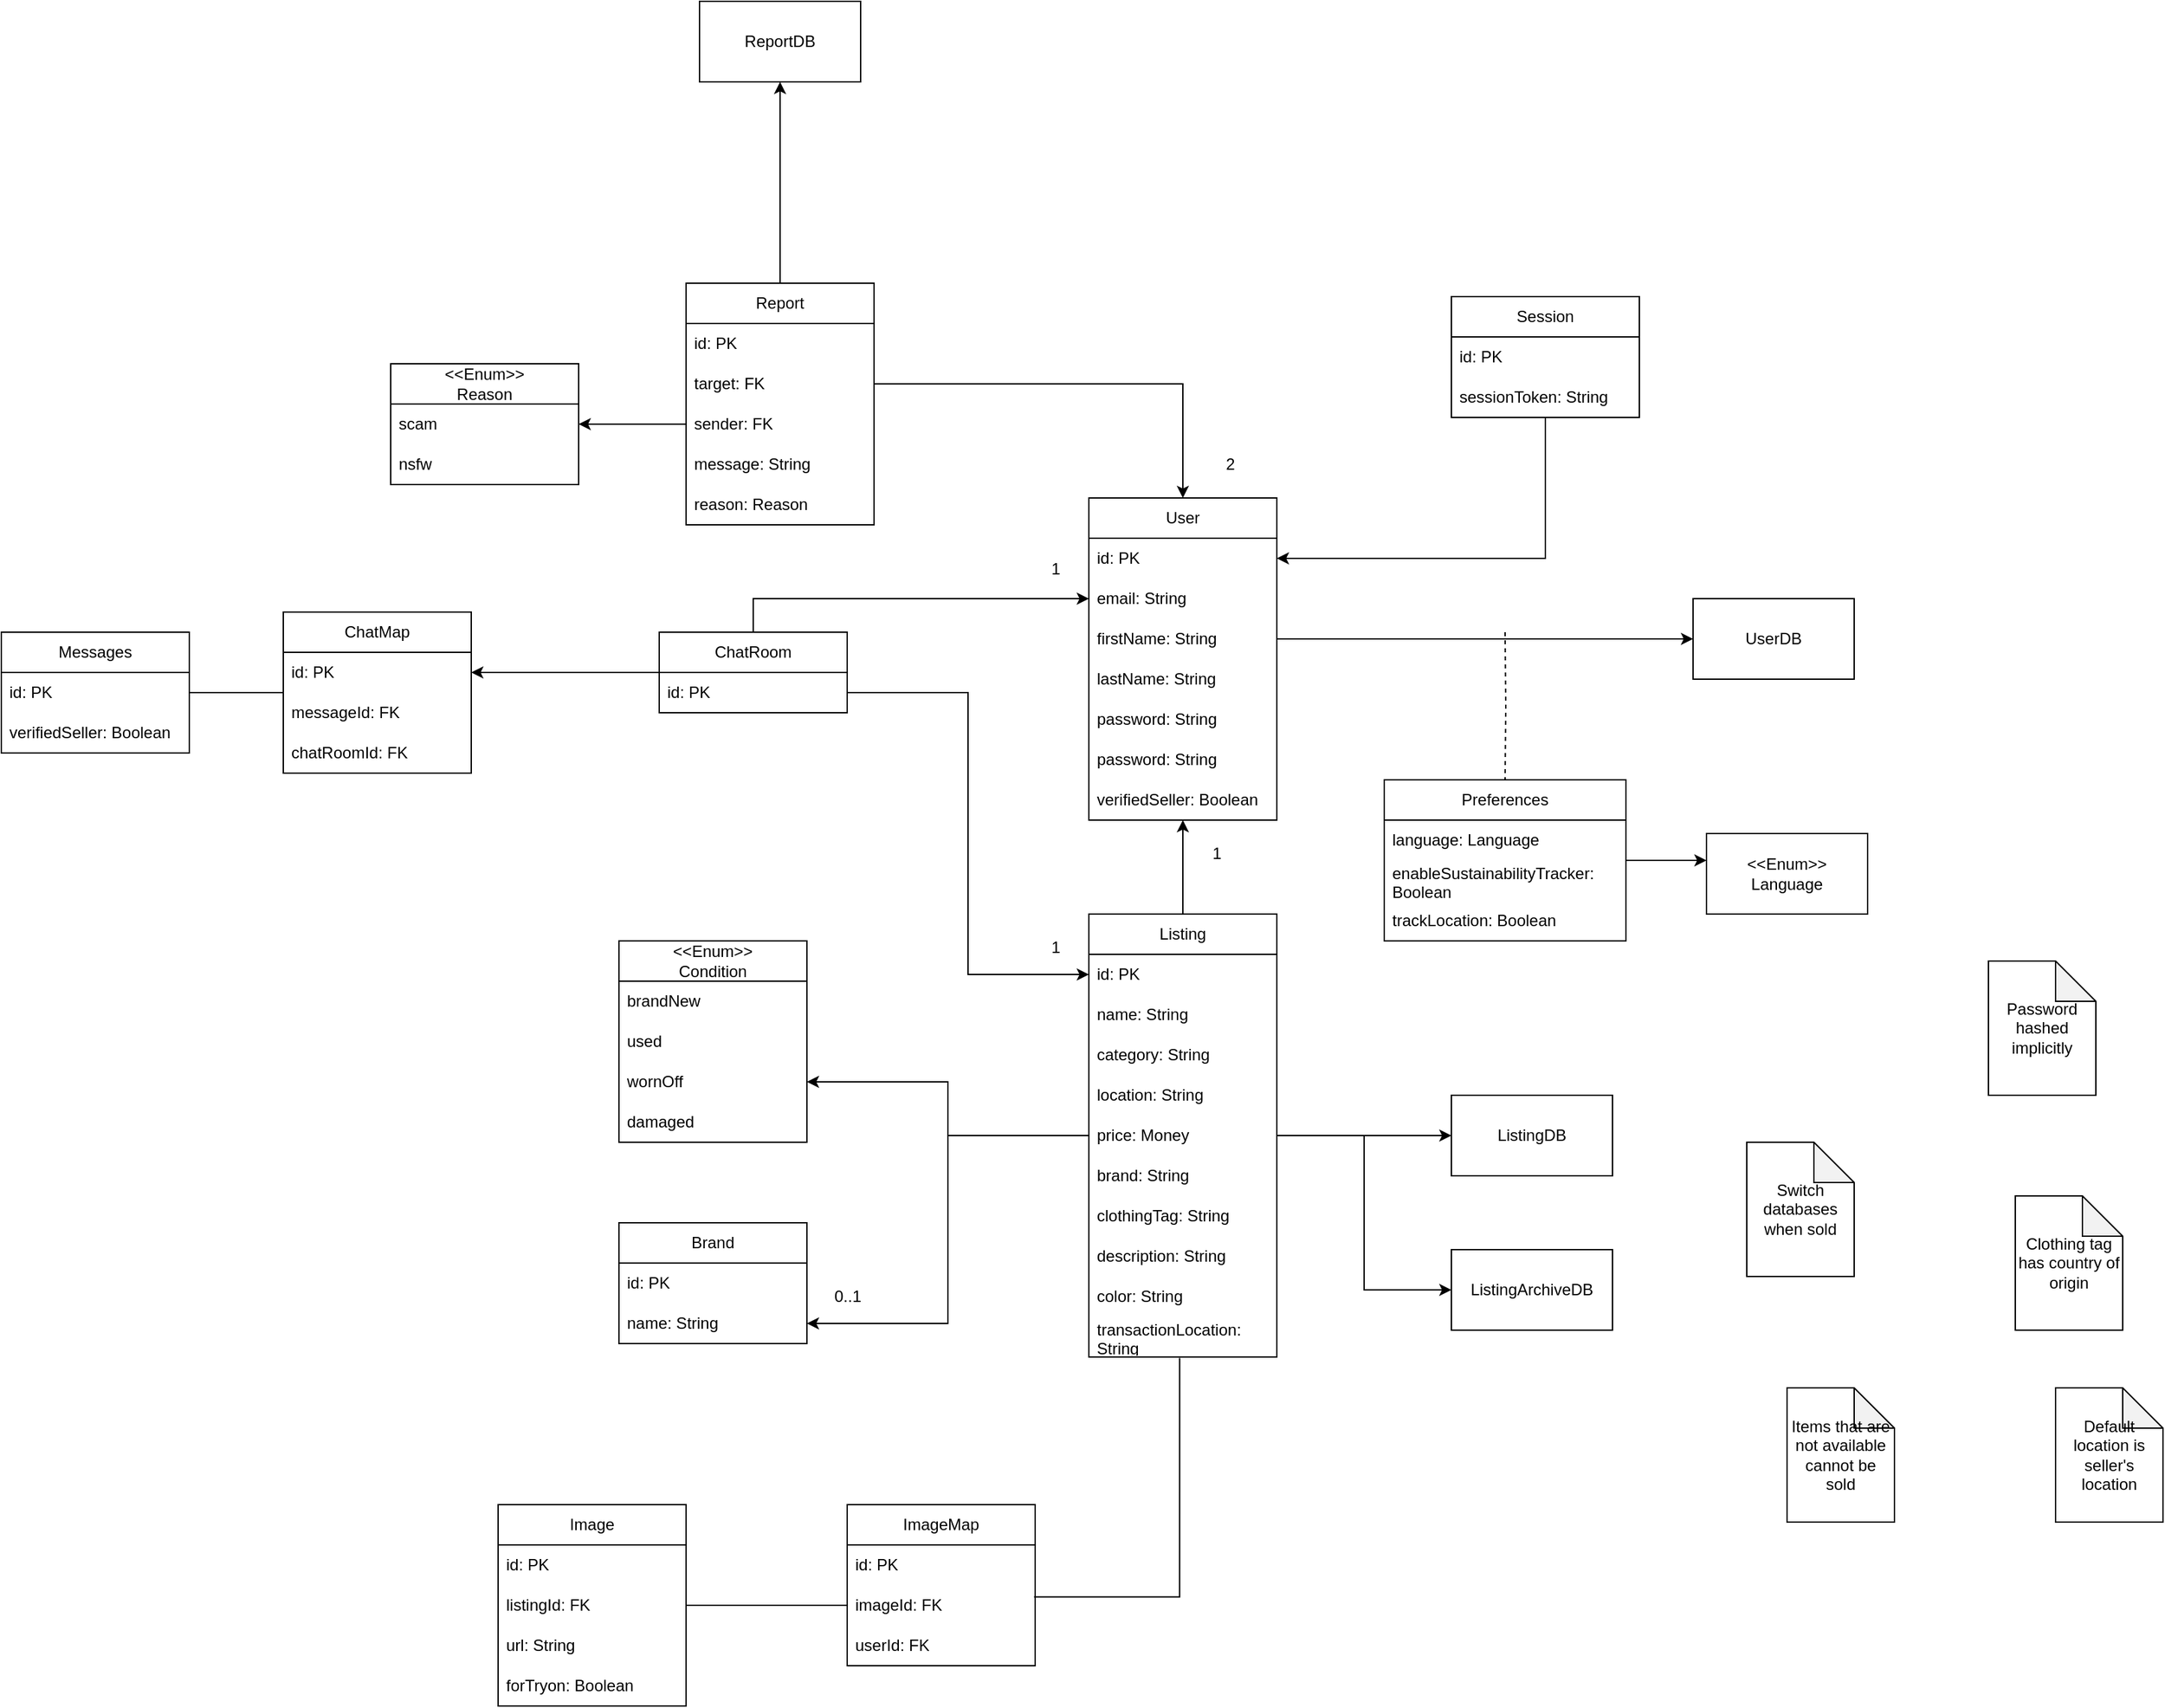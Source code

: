 <mxfile version="28.2.3">
  <diagram name="Page-1" id="kx8QH5k1n3yoKS3YDBHb">
    <mxGraphModel dx="1947" dy="597" grid="1" gridSize="10" guides="1" tooltips="1" connect="1" arrows="1" fold="1" page="1" pageScale="1" pageWidth="850" pageHeight="1100" math="0" shadow="0">
      <root>
        <mxCell id="0" />
        <mxCell id="1" parent="0" />
        <mxCell id="ZNvzEh4O6FYDQVQDNs5I-161" style="edgeStyle=orthogonalEdgeStyle;rounded=0;orthogonalLoop=1;jettySize=auto;html=1;dashed=1;endArrow=none;endFill=0;" edge="1" parent="1" target="ZNvzEh4O6FYDQVQDNs5I-152">
          <mxGeometry relative="1" as="geometry">
            <mxPoint x="720" y="630" as="sourcePoint" />
          </mxGeometry>
        </mxCell>
        <mxCell id="ZNvzEh4O6FYDQVQDNs5I-5" value="User" style="swimlane;fontStyle=0;childLayout=stackLayout;horizontal=1;startSize=30;horizontalStack=0;resizeParent=1;resizeParentMax=0;resizeLast=0;collapsible=1;marginBottom=0;whiteSpace=wrap;html=1;" vertex="1" parent="1">
          <mxGeometry x="410" y="530" width="140" height="240" as="geometry" />
        </mxCell>
        <mxCell id="ZNvzEh4O6FYDQVQDNs5I-6" value="id: PK" style="text;strokeColor=none;fillColor=none;align=left;verticalAlign=middle;spacingLeft=4;spacingRight=4;overflow=hidden;points=[[0,0.5],[1,0.5]];portConstraint=eastwest;rotatable=0;whiteSpace=wrap;html=1;" vertex="1" parent="ZNvzEh4O6FYDQVQDNs5I-5">
          <mxGeometry y="30" width="140" height="30" as="geometry" />
        </mxCell>
        <mxCell id="ZNvzEh4O6FYDQVQDNs5I-7" value="email: String" style="text;strokeColor=none;fillColor=none;align=left;verticalAlign=middle;spacingLeft=4;spacingRight=4;overflow=hidden;points=[[0,0.5],[1,0.5]];portConstraint=eastwest;rotatable=0;whiteSpace=wrap;html=1;" vertex="1" parent="ZNvzEh4O6FYDQVQDNs5I-5">
          <mxGeometry y="60" width="140" height="30" as="geometry" />
        </mxCell>
        <mxCell id="ZNvzEh4O6FYDQVQDNs5I-8" value="firstName: String" style="text;strokeColor=none;fillColor=none;align=left;verticalAlign=middle;spacingLeft=4;spacingRight=4;overflow=hidden;points=[[0,0.5],[1,0.5]];portConstraint=eastwest;rotatable=0;whiteSpace=wrap;html=1;" vertex="1" parent="ZNvzEh4O6FYDQVQDNs5I-5">
          <mxGeometry y="90" width="140" height="30" as="geometry" />
        </mxCell>
        <mxCell id="ZNvzEh4O6FYDQVQDNs5I-15" value="lastName: String" style="text;strokeColor=none;fillColor=none;align=left;verticalAlign=middle;spacingLeft=4;spacingRight=4;overflow=hidden;points=[[0,0.5],[1,0.5]];portConstraint=eastwest;rotatable=0;whiteSpace=wrap;html=1;" vertex="1" parent="ZNvzEh4O6FYDQVQDNs5I-5">
          <mxGeometry y="120" width="140" height="30" as="geometry" />
        </mxCell>
        <mxCell id="ZNvzEh4O6FYDQVQDNs5I-16" value="password: String" style="text;strokeColor=none;fillColor=none;align=left;verticalAlign=middle;spacingLeft=4;spacingRight=4;overflow=hidden;points=[[0,0.5],[1,0.5]];portConstraint=eastwest;rotatable=0;whiteSpace=wrap;html=1;" vertex="1" parent="ZNvzEh4O6FYDQVQDNs5I-5">
          <mxGeometry y="150" width="140" height="30" as="geometry" />
        </mxCell>
        <mxCell id="ZNvzEh4O6FYDQVQDNs5I-99" value="password: String" style="text;strokeColor=none;fillColor=none;align=left;verticalAlign=middle;spacingLeft=4;spacingRight=4;overflow=hidden;points=[[0,0.5],[1,0.5]];portConstraint=eastwest;rotatable=0;whiteSpace=wrap;html=1;" vertex="1" parent="ZNvzEh4O6FYDQVQDNs5I-5">
          <mxGeometry y="180" width="140" height="30" as="geometry" />
        </mxCell>
        <mxCell id="ZNvzEh4O6FYDQVQDNs5I-84" value="verifiedSeller: Boolean" style="text;strokeColor=none;fillColor=none;align=left;verticalAlign=middle;spacingLeft=4;spacingRight=4;overflow=hidden;points=[[0,0.5],[1,0.5]];portConstraint=eastwest;rotatable=0;whiteSpace=wrap;html=1;" vertex="1" parent="ZNvzEh4O6FYDQVQDNs5I-5">
          <mxGeometry y="210" width="140" height="30" as="geometry" />
        </mxCell>
        <mxCell id="ZNvzEh4O6FYDQVQDNs5I-25" value="ListingDB" style="rounded=0;whiteSpace=wrap;html=1;" vertex="1" parent="1">
          <mxGeometry x="680" y="975" width="120" height="60" as="geometry" />
        </mxCell>
        <mxCell id="ZNvzEh4O6FYDQVQDNs5I-26" style="edgeStyle=orthogonalEdgeStyle;rounded=0;orthogonalLoop=1;jettySize=auto;html=1;entryX=0;entryY=0.5;entryDx=0;entryDy=0;exitX=1;exitY=0.5;exitDx=0;exitDy=0;" edge="1" parent="1" source="ZNvzEh4O6FYDQVQDNs5I-43" target="ZNvzEh4O6FYDQVQDNs5I-25">
          <mxGeometry relative="1" as="geometry" />
        </mxCell>
        <mxCell id="ZNvzEh4O6FYDQVQDNs5I-60" style="edgeStyle=orthogonalEdgeStyle;rounded=0;orthogonalLoop=1;jettySize=auto;html=1;" edge="1" parent="1" source="ZNvzEh4O6FYDQVQDNs5I-28" target="ZNvzEh4O6FYDQVQDNs5I-57">
          <mxGeometry relative="1" as="geometry" />
        </mxCell>
        <mxCell id="ZNvzEh4O6FYDQVQDNs5I-74" style="edgeStyle=orthogonalEdgeStyle;rounded=0;orthogonalLoop=1;jettySize=auto;html=1;entryX=1;entryY=0.5;entryDx=0;entryDy=0;" edge="1" parent="1" source="ZNvzEh4O6FYDQVQDNs5I-28" target="ZNvzEh4O6FYDQVQDNs5I-64">
          <mxGeometry relative="1" as="geometry" />
        </mxCell>
        <mxCell id="ZNvzEh4O6FYDQVQDNs5I-86" style="edgeStyle=orthogonalEdgeStyle;rounded=0;orthogonalLoop=1;jettySize=auto;html=1;exitX=0.5;exitY=0;exitDx=0;exitDy=0;" edge="1" parent="1" source="ZNvzEh4O6FYDQVQDNs5I-28" target="ZNvzEh4O6FYDQVQDNs5I-5">
          <mxGeometry relative="1" as="geometry" />
        </mxCell>
        <mxCell id="ZNvzEh4O6FYDQVQDNs5I-138" style="edgeStyle=orthogonalEdgeStyle;rounded=0;orthogonalLoop=1;jettySize=auto;html=1;exitX=0.483;exitY=1.027;exitDx=0;exitDy=0;exitPerimeter=0;entryX=0.994;entryY=0.293;entryDx=0;entryDy=0;entryPerimeter=0;endArrow=none;endFill=0;" edge="1" parent="1" source="ZNvzEh4O6FYDQVQDNs5I-131" target="ZNvzEh4O6FYDQVQDNs5I-136">
          <mxGeometry relative="1" as="geometry">
            <mxPoint x="360" y="1305" as="targetPoint" />
          </mxGeometry>
        </mxCell>
        <mxCell id="ZNvzEh4O6FYDQVQDNs5I-182" style="edgeStyle=orthogonalEdgeStyle;rounded=0;orthogonalLoop=1;jettySize=auto;html=1;entryX=1;entryY=0.5;entryDx=0;entryDy=0;exitX=0;exitY=0.5;exitDx=0;exitDy=0;endArrow=none;endFill=0;startArrow=classic;startFill=1;" edge="1" parent="1" source="ZNvzEh4O6FYDQVQDNs5I-29" target="ZNvzEh4O6FYDQVQDNs5I-171">
          <mxGeometry relative="1" as="geometry" />
        </mxCell>
        <mxCell id="ZNvzEh4O6FYDQVQDNs5I-28" value="Listing" style="swimlane;fontStyle=0;childLayout=stackLayout;horizontal=1;startSize=30;horizontalStack=0;resizeParent=1;resizeParentMax=0;resizeLast=0;collapsible=1;marginBottom=0;whiteSpace=wrap;html=1;" vertex="1" parent="1">
          <mxGeometry x="410" y="840" width="140" height="330" as="geometry" />
        </mxCell>
        <mxCell id="ZNvzEh4O6FYDQVQDNs5I-29" value="id: PK" style="text;strokeColor=none;fillColor=none;align=left;verticalAlign=middle;spacingLeft=4;spacingRight=4;overflow=hidden;points=[[0,0.5],[1,0.5]];portConstraint=eastwest;rotatable=0;whiteSpace=wrap;html=1;" vertex="1" parent="ZNvzEh4O6FYDQVQDNs5I-28">
          <mxGeometry y="30" width="140" height="30" as="geometry" />
        </mxCell>
        <mxCell id="ZNvzEh4O6FYDQVQDNs5I-30" value="name: String" style="text;strokeColor=none;fillColor=none;align=left;verticalAlign=middle;spacingLeft=4;spacingRight=4;overflow=hidden;points=[[0,0.5],[1,0.5]];portConstraint=eastwest;rotatable=0;whiteSpace=wrap;html=1;" vertex="1" parent="ZNvzEh4O6FYDQVQDNs5I-28">
          <mxGeometry y="60" width="140" height="30" as="geometry" />
        </mxCell>
        <mxCell id="ZNvzEh4O6FYDQVQDNs5I-41" value="category: String" style="text;strokeColor=none;fillColor=none;align=left;verticalAlign=middle;spacingLeft=4;spacingRight=4;overflow=hidden;points=[[0,0.5],[1,0.5]];portConstraint=eastwest;rotatable=0;whiteSpace=wrap;html=1;" vertex="1" parent="ZNvzEh4O6FYDQVQDNs5I-28">
          <mxGeometry y="90" width="140" height="30" as="geometry" />
        </mxCell>
        <mxCell id="ZNvzEh4O6FYDQVQDNs5I-42" value="location: String" style="text;strokeColor=none;fillColor=none;align=left;verticalAlign=middle;spacingLeft=4;spacingRight=4;overflow=hidden;points=[[0,0.5],[1,0.5]];portConstraint=eastwest;rotatable=0;whiteSpace=wrap;html=1;" vertex="1" parent="ZNvzEh4O6FYDQVQDNs5I-28">
          <mxGeometry y="120" width="140" height="30" as="geometry" />
        </mxCell>
        <mxCell id="ZNvzEh4O6FYDQVQDNs5I-43" value="price: Money" style="text;strokeColor=none;fillColor=none;align=left;verticalAlign=middle;spacingLeft=4;spacingRight=4;overflow=hidden;points=[[0,0.5],[1,0.5]];portConstraint=eastwest;rotatable=0;whiteSpace=wrap;html=1;" vertex="1" parent="ZNvzEh4O6FYDQVQDNs5I-28">
          <mxGeometry y="150" width="140" height="30" as="geometry" />
        </mxCell>
        <mxCell id="ZNvzEh4O6FYDQVQDNs5I-44" value="brand: String" style="text;strokeColor=none;fillColor=none;align=left;verticalAlign=middle;spacingLeft=4;spacingRight=4;overflow=hidden;points=[[0,0.5],[1,0.5]];portConstraint=eastwest;rotatable=0;whiteSpace=wrap;html=1;" vertex="1" parent="ZNvzEh4O6FYDQVQDNs5I-28">
          <mxGeometry y="180" width="140" height="30" as="geometry" />
        </mxCell>
        <mxCell id="ZNvzEh4O6FYDQVQDNs5I-46" value="clothingTag: String" style="text;strokeColor=none;fillColor=none;align=left;verticalAlign=middle;spacingLeft=4;spacingRight=4;overflow=hidden;points=[[0,0.5],[1,0.5]];portConstraint=eastwest;rotatable=0;whiteSpace=wrap;html=1;" vertex="1" parent="ZNvzEh4O6FYDQVQDNs5I-28">
          <mxGeometry y="210" width="140" height="30" as="geometry" />
        </mxCell>
        <mxCell id="ZNvzEh4O6FYDQVQDNs5I-61" value="description: String" style="text;strokeColor=none;fillColor=none;align=left;verticalAlign=middle;spacingLeft=4;spacingRight=4;overflow=hidden;points=[[0,0.5],[1,0.5]];portConstraint=eastwest;rotatable=0;whiteSpace=wrap;html=1;" vertex="1" parent="ZNvzEh4O6FYDQVQDNs5I-28">
          <mxGeometry y="240" width="140" height="30" as="geometry" />
        </mxCell>
        <mxCell id="ZNvzEh4O6FYDQVQDNs5I-90" value="color: String" style="text;strokeColor=none;fillColor=none;align=left;verticalAlign=middle;spacingLeft=4;spacingRight=4;overflow=hidden;points=[[0,0.5],[1,0.5]];portConstraint=eastwest;rotatable=0;whiteSpace=wrap;html=1;" vertex="1" parent="ZNvzEh4O6FYDQVQDNs5I-28">
          <mxGeometry y="270" width="140" height="30" as="geometry" />
        </mxCell>
        <mxCell id="ZNvzEh4O6FYDQVQDNs5I-131" value="transactionLocation: String" style="text;strokeColor=none;fillColor=none;align=left;verticalAlign=middle;spacingLeft=4;spacingRight=4;overflow=hidden;points=[[0,0.5],[1,0.5]];portConstraint=eastwest;rotatable=0;whiteSpace=wrap;html=1;" vertex="1" parent="ZNvzEh4O6FYDQVQDNs5I-28">
          <mxGeometry y="300" width="140" height="30" as="geometry" />
        </mxCell>
        <mxCell id="ZNvzEh4O6FYDQVQDNs5I-53" value="Default location is seller&#39;s location" style="shape=note;whiteSpace=wrap;html=1;backgroundOutline=1;darkOpacity=0.05;" vertex="1" parent="1">
          <mxGeometry x="1130" y="1193" width="80" height="100" as="geometry" />
        </mxCell>
        <mxCell id="ZNvzEh4O6FYDQVQDNs5I-54" value="&amp;lt;&amp;lt;Enum&amp;gt;&amp;gt;&lt;div&gt;Condition&lt;/div&gt;" style="swimlane;fontStyle=0;childLayout=stackLayout;horizontal=1;startSize=30;horizontalStack=0;resizeParent=1;resizeParentMax=0;resizeLast=0;collapsible=1;marginBottom=0;whiteSpace=wrap;html=1;" vertex="1" parent="1">
          <mxGeometry x="60" y="860" width="140" height="150" as="geometry" />
        </mxCell>
        <mxCell id="ZNvzEh4O6FYDQVQDNs5I-55" value="brandNew" style="text;strokeColor=none;fillColor=none;align=left;verticalAlign=middle;spacingLeft=4;spacingRight=4;overflow=hidden;points=[[0,0.5],[1,0.5]];portConstraint=eastwest;rotatable=0;whiteSpace=wrap;html=1;" vertex="1" parent="ZNvzEh4O6FYDQVQDNs5I-54">
          <mxGeometry y="30" width="140" height="30" as="geometry" />
        </mxCell>
        <mxCell id="ZNvzEh4O6FYDQVQDNs5I-56" value="used" style="text;strokeColor=none;fillColor=none;align=left;verticalAlign=middle;spacingLeft=4;spacingRight=4;overflow=hidden;points=[[0,0.5],[1,0.5]];portConstraint=eastwest;rotatable=0;whiteSpace=wrap;html=1;" vertex="1" parent="ZNvzEh4O6FYDQVQDNs5I-54">
          <mxGeometry y="60" width="140" height="30" as="geometry" />
        </mxCell>
        <mxCell id="ZNvzEh4O6FYDQVQDNs5I-57" value="wornOff" style="text;strokeColor=none;fillColor=none;align=left;verticalAlign=middle;spacingLeft=4;spacingRight=4;overflow=hidden;points=[[0,0.5],[1,0.5]];portConstraint=eastwest;rotatable=0;whiteSpace=wrap;html=1;" vertex="1" parent="ZNvzEh4O6FYDQVQDNs5I-54">
          <mxGeometry y="90" width="140" height="30" as="geometry" />
        </mxCell>
        <mxCell id="ZNvzEh4O6FYDQVQDNs5I-58" value="damaged" style="text;strokeColor=none;fillColor=none;align=left;verticalAlign=middle;spacingLeft=4;spacingRight=4;overflow=hidden;points=[[0,0.5],[1,0.5]];portConstraint=eastwest;rotatable=0;whiteSpace=wrap;html=1;" vertex="1" parent="ZNvzEh4O6FYDQVQDNs5I-54">
          <mxGeometry y="120" width="140" height="30" as="geometry" />
        </mxCell>
        <mxCell id="ZNvzEh4O6FYDQVQDNs5I-62" value="Brand" style="swimlane;fontStyle=0;childLayout=stackLayout;horizontal=1;startSize=30;horizontalStack=0;resizeParent=1;resizeParentMax=0;resizeLast=0;collapsible=1;marginBottom=0;whiteSpace=wrap;html=1;" vertex="1" parent="1">
          <mxGeometry x="60" y="1070" width="140" height="90" as="geometry" />
        </mxCell>
        <mxCell id="ZNvzEh4O6FYDQVQDNs5I-63" value="id: PK" style="text;strokeColor=none;fillColor=none;align=left;verticalAlign=middle;spacingLeft=4;spacingRight=4;overflow=hidden;points=[[0,0.5],[1,0.5]];portConstraint=eastwest;rotatable=0;whiteSpace=wrap;html=1;" vertex="1" parent="ZNvzEh4O6FYDQVQDNs5I-62">
          <mxGeometry y="30" width="140" height="30" as="geometry" />
        </mxCell>
        <mxCell id="ZNvzEh4O6FYDQVQDNs5I-64" value="name: String" style="text;strokeColor=none;fillColor=none;align=left;verticalAlign=middle;spacingLeft=4;spacingRight=4;overflow=hidden;points=[[0,0.5],[1,0.5]];portConstraint=eastwest;rotatable=0;whiteSpace=wrap;html=1;" vertex="1" parent="ZNvzEh4O6FYDQVQDNs5I-62">
          <mxGeometry y="60" width="140" height="30" as="geometry" />
        </mxCell>
        <mxCell id="ZNvzEh4O6FYDQVQDNs5I-75" value="0..1" style="text;html=1;align=center;verticalAlign=middle;resizable=0;points=[];autosize=1;strokeColor=none;fillColor=none;" vertex="1" parent="1">
          <mxGeometry x="210" y="1110" width="40" height="30" as="geometry" />
        </mxCell>
        <mxCell id="ZNvzEh4O6FYDQVQDNs5I-77" value="Image" style="swimlane;fontStyle=0;childLayout=stackLayout;horizontal=1;startSize=30;horizontalStack=0;resizeParent=1;resizeParentMax=0;resizeLast=0;collapsible=1;marginBottom=0;whiteSpace=wrap;html=1;" vertex="1" parent="1">
          <mxGeometry x="-30" y="1280" width="140" height="150" as="geometry" />
        </mxCell>
        <mxCell id="ZNvzEh4O6FYDQVQDNs5I-130" value="id: PK" style="text;strokeColor=none;fillColor=none;align=left;verticalAlign=middle;spacingLeft=4;spacingRight=4;overflow=hidden;points=[[0,0.5],[1,0.5]];portConstraint=eastwest;rotatable=0;whiteSpace=wrap;html=1;" vertex="1" parent="ZNvzEh4O6FYDQVQDNs5I-77">
          <mxGeometry y="30" width="140" height="30" as="geometry" />
        </mxCell>
        <mxCell id="ZNvzEh4O6FYDQVQDNs5I-132" value="listingId: FK" style="text;strokeColor=none;fillColor=none;align=left;verticalAlign=middle;spacingLeft=4;spacingRight=4;overflow=hidden;points=[[0,0.5],[1,0.5]];portConstraint=eastwest;rotatable=0;whiteSpace=wrap;html=1;" vertex="1" parent="ZNvzEh4O6FYDQVQDNs5I-77">
          <mxGeometry y="60" width="140" height="30" as="geometry" />
        </mxCell>
        <mxCell id="ZNvzEh4O6FYDQVQDNs5I-78" value="url: String" style="text;strokeColor=none;fillColor=none;align=left;verticalAlign=middle;spacingLeft=4;spacingRight=4;overflow=hidden;points=[[0,0.5],[1,0.5]];portConstraint=eastwest;rotatable=0;whiteSpace=wrap;html=1;" vertex="1" parent="ZNvzEh4O6FYDQVQDNs5I-77">
          <mxGeometry y="90" width="140" height="30" as="geometry" />
        </mxCell>
        <mxCell id="ZNvzEh4O6FYDQVQDNs5I-129" value="forTryon: Boolean" style="text;strokeColor=none;fillColor=none;align=left;verticalAlign=middle;spacingLeft=4;spacingRight=4;overflow=hidden;points=[[0,0.5],[1,0.5]];portConstraint=eastwest;rotatable=0;whiteSpace=wrap;html=1;" vertex="1" parent="ZNvzEh4O6FYDQVQDNs5I-77">
          <mxGeometry y="120" width="140" height="30" as="geometry" />
        </mxCell>
        <mxCell id="ZNvzEh4O6FYDQVQDNs5I-87" value="UserDB" style="rounded=0;whiteSpace=wrap;html=1;" vertex="1" parent="1">
          <mxGeometry x="860" y="605" width="120" height="60" as="geometry" />
        </mxCell>
        <mxCell id="ZNvzEh4O6FYDQVQDNs5I-88" style="edgeStyle=orthogonalEdgeStyle;rounded=0;orthogonalLoop=1;jettySize=auto;html=1;entryX=0;entryY=0.5;entryDx=0;entryDy=0;" edge="1" parent="1" source="ZNvzEh4O6FYDQVQDNs5I-8" target="ZNvzEh4O6FYDQVQDNs5I-87">
          <mxGeometry relative="1" as="geometry" />
        </mxCell>
        <mxCell id="ZNvzEh4O6FYDQVQDNs5I-97" value="Clothing tag has country of origin" style="shape=note;whiteSpace=wrap;html=1;backgroundOutline=1;darkOpacity=0.05;" vertex="1" parent="1">
          <mxGeometry x="1100" y="1050" width="80" height="100" as="geometry" />
        </mxCell>
        <mxCell id="ZNvzEh4O6FYDQVQDNs5I-98" value="&lt;div&gt;Password&lt;/div&gt;hashed implicitly" style="shape=note;whiteSpace=wrap;html=1;backgroundOutline=1;darkOpacity=0.05;" vertex="1" parent="1">
          <mxGeometry x="1080" y="875" width="80" height="100" as="geometry" />
        </mxCell>
        <mxCell id="ZNvzEh4O6FYDQVQDNs5I-122" style="edgeStyle=orthogonalEdgeStyle;rounded=0;orthogonalLoop=1;jettySize=auto;html=1;entryX=0.5;entryY=1;entryDx=0;entryDy=0;" edge="1" parent="1" source="ZNvzEh4O6FYDQVQDNs5I-101" target="ZNvzEh4O6FYDQVQDNs5I-121">
          <mxGeometry relative="1" as="geometry" />
        </mxCell>
        <mxCell id="ZNvzEh4O6FYDQVQDNs5I-101" value="Report" style="swimlane;fontStyle=0;childLayout=stackLayout;horizontal=1;startSize=30;horizontalStack=0;resizeParent=1;resizeParentMax=0;resizeLast=0;collapsible=1;marginBottom=0;whiteSpace=wrap;html=1;" vertex="1" parent="1">
          <mxGeometry x="110" y="370" width="140" height="180" as="geometry" />
        </mxCell>
        <mxCell id="ZNvzEh4O6FYDQVQDNs5I-102" value="id: PK" style="text;strokeColor=none;fillColor=none;align=left;verticalAlign=middle;spacingLeft=4;spacingRight=4;overflow=hidden;points=[[0,0.5],[1,0.5]];portConstraint=eastwest;rotatable=0;whiteSpace=wrap;html=1;" vertex="1" parent="ZNvzEh4O6FYDQVQDNs5I-101">
          <mxGeometry y="30" width="140" height="30" as="geometry" />
        </mxCell>
        <mxCell id="ZNvzEh4O6FYDQVQDNs5I-103" value="target: FK" style="text;strokeColor=none;fillColor=none;align=left;verticalAlign=middle;spacingLeft=4;spacingRight=4;overflow=hidden;points=[[0,0.5],[1,0.5]];portConstraint=eastwest;rotatable=0;whiteSpace=wrap;html=1;" vertex="1" parent="ZNvzEh4O6FYDQVQDNs5I-101">
          <mxGeometry y="60" width="140" height="30" as="geometry" />
        </mxCell>
        <mxCell id="ZNvzEh4O6FYDQVQDNs5I-110" value="sender: FK" style="text;strokeColor=none;fillColor=none;align=left;verticalAlign=middle;spacingLeft=4;spacingRight=4;overflow=hidden;points=[[0,0.5],[1,0.5]];portConstraint=eastwest;rotatable=0;whiteSpace=wrap;html=1;" vertex="1" parent="ZNvzEh4O6FYDQVQDNs5I-101">
          <mxGeometry y="90" width="140" height="30" as="geometry" />
        </mxCell>
        <mxCell id="ZNvzEh4O6FYDQVQDNs5I-109" value="message: String" style="text;strokeColor=none;fillColor=none;align=left;verticalAlign=middle;spacingLeft=4;spacingRight=4;overflow=hidden;points=[[0,0.5],[1,0.5]];portConstraint=eastwest;rotatable=0;whiteSpace=wrap;html=1;" vertex="1" parent="ZNvzEh4O6FYDQVQDNs5I-101">
          <mxGeometry y="120" width="140" height="30" as="geometry" />
        </mxCell>
        <mxCell id="ZNvzEh4O6FYDQVQDNs5I-117" value="reason: Reason" style="text;strokeColor=none;fillColor=none;align=left;verticalAlign=middle;spacingLeft=4;spacingRight=4;overflow=hidden;points=[[0,0.5],[1,0.5]];portConstraint=eastwest;rotatable=0;whiteSpace=wrap;html=1;" vertex="1" parent="ZNvzEh4O6FYDQVQDNs5I-101">
          <mxGeometry y="150" width="140" height="30" as="geometry" />
        </mxCell>
        <mxCell id="ZNvzEh4O6FYDQVQDNs5I-111" value="&amp;lt;&amp;lt;Enum&amp;gt;&amp;gt;&lt;div&gt;Reason&lt;/div&gt;" style="swimlane;fontStyle=0;childLayout=stackLayout;horizontal=1;startSize=30;horizontalStack=0;resizeParent=1;resizeParentMax=0;resizeLast=0;collapsible=1;marginBottom=0;whiteSpace=wrap;html=1;" vertex="1" parent="1">
          <mxGeometry x="-110" y="430" width="140" height="90" as="geometry" />
        </mxCell>
        <mxCell id="ZNvzEh4O6FYDQVQDNs5I-112" value="scam" style="text;strokeColor=none;fillColor=none;align=left;verticalAlign=middle;spacingLeft=4;spacingRight=4;overflow=hidden;points=[[0,0.5],[1,0.5]];portConstraint=eastwest;rotatable=0;whiteSpace=wrap;html=1;" vertex="1" parent="ZNvzEh4O6FYDQVQDNs5I-111">
          <mxGeometry y="30" width="140" height="30" as="geometry" />
        </mxCell>
        <mxCell id="ZNvzEh4O6FYDQVQDNs5I-113" value="nsfw" style="text;strokeColor=none;fillColor=none;align=left;verticalAlign=middle;spacingLeft=4;spacingRight=4;overflow=hidden;points=[[0,0.5],[1,0.5]];portConstraint=eastwest;rotatable=0;whiteSpace=wrap;html=1;" vertex="1" parent="ZNvzEh4O6FYDQVQDNs5I-111">
          <mxGeometry y="60" width="140" height="30" as="geometry" />
        </mxCell>
        <mxCell id="ZNvzEh4O6FYDQVQDNs5I-118" style="edgeStyle=orthogonalEdgeStyle;rounded=0;orthogonalLoop=1;jettySize=auto;html=1;entryX=1;entryY=0.5;entryDx=0;entryDy=0;" edge="1" parent="1" source="ZNvzEh4O6FYDQVQDNs5I-110" target="ZNvzEh4O6FYDQVQDNs5I-112">
          <mxGeometry relative="1" as="geometry" />
        </mxCell>
        <mxCell id="ZNvzEh4O6FYDQVQDNs5I-119" style="edgeStyle=orthogonalEdgeStyle;rounded=0;orthogonalLoop=1;jettySize=auto;html=1;entryX=0.5;entryY=0;entryDx=0;entryDy=0;" edge="1" parent="1" source="ZNvzEh4O6FYDQVQDNs5I-103" target="ZNvzEh4O6FYDQVQDNs5I-5">
          <mxGeometry relative="1" as="geometry" />
        </mxCell>
        <mxCell id="ZNvzEh4O6FYDQVQDNs5I-120" value="2" style="text;html=1;align=center;verticalAlign=middle;resizable=0;points=[];autosize=1;strokeColor=none;fillColor=none;" vertex="1" parent="1">
          <mxGeometry x="500" y="490" width="30" height="30" as="geometry" />
        </mxCell>
        <mxCell id="ZNvzEh4O6FYDQVQDNs5I-121" value="ReportDB" style="rounded=0;whiteSpace=wrap;html=1;" vertex="1" parent="1">
          <mxGeometry x="120" y="160" width="120" height="60" as="geometry" />
        </mxCell>
        <mxCell id="ZNvzEh4O6FYDQVQDNs5I-124" value="Items that are not available cannot be sold" style="shape=note;whiteSpace=wrap;html=1;backgroundOutline=1;darkOpacity=0.05;" vertex="1" parent="1">
          <mxGeometry x="930" y="1193" width="80" height="100" as="geometry" />
        </mxCell>
        <mxCell id="ZNvzEh4O6FYDQVQDNs5I-125" value="ListingArchiveDB" style="rounded=0;whiteSpace=wrap;html=1;" vertex="1" parent="1">
          <mxGeometry x="680" y="1090" width="120" height="60" as="geometry" />
        </mxCell>
        <mxCell id="ZNvzEh4O6FYDQVQDNs5I-126" style="edgeStyle=orthogonalEdgeStyle;rounded=0;orthogonalLoop=1;jettySize=auto;html=1;entryX=0;entryY=0.5;entryDx=0;entryDy=0;" edge="1" parent="1" source="ZNvzEh4O6FYDQVQDNs5I-43" target="ZNvzEh4O6FYDQVQDNs5I-125">
          <mxGeometry relative="1" as="geometry" />
        </mxCell>
        <mxCell id="ZNvzEh4O6FYDQVQDNs5I-127" value="Switch databases when sold" style="shape=note;whiteSpace=wrap;html=1;backgroundOutline=1;darkOpacity=0.05;" vertex="1" parent="1">
          <mxGeometry x="900" y="1010" width="80" height="100" as="geometry" />
        </mxCell>
        <mxCell id="ZNvzEh4O6FYDQVQDNs5I-133" value="ImageMap" style="swimlane;fontStyle=0;childLayout=stackLayout;horizontal=1;startSize=30;horizontalStack=0;resizeParent=1;resizeParentMax=0;resizeLast=0;collapsible=1;marginBottom=0;whiteSpace=wrap;html=1;" vertex="1" parent="1">
          <mxGeometry x="230" y="1280" width="140" height="120" as="geometry" />
        </mxCell>
        <mxCell id="ZNvzEh4O6FYDQVQDNs5I-134" value="id: PK" style="text;strokeColor=none;fillColor=none;align=left;verticalAlign=middle;spacingLeft=4;spacingRight=4;overflow=hidden;points=[[0,0.5],[1,0.5]];portConstraint=eastwest;rotatable=0;whiteSpace=wrap;html=1;" vertex="1" parent="ZNvzEh4O6FYDQVQDNs5I-133">
          <mxGeometry y="30" width="140" height="30" as="geometry" />
        </mxCell>
        <mxCell id="ZNvzEh4O6FYDQVQDNs5I-136" value="imageId: FK" style="text;strokeColor=none;fillColor=none;align=left;verticalAlign=middle;spacingLeft=4;spacingRight=4;overflow=hidden;points=[[0,0.5],[1,0.5]];portConstraint=eastwest;rotatable=0;whiteSpace=wrap;html=1;" vertex="1" parent="ZNvzEh4O6FYDQVQDNs5I-133">
          <mxGeometry y="60" width="140" height="30" as="geometry" />
        </mxCell>
        <mxCell id="ZNvzEh4O6FYDQVQDNs5I-139" value="userId: FK" style="text;strokeColor=none;fillColor=none;align=left;verticalAlign=middle;spacingLeft=4;spacingRight=4;overflow=hidden;points=[[0,0.5],[1,0.5]];portConstraint=eastwest;rotatable=0;whiteSpace=wrap;html=1;" vertex="1" parent="ZNvzEh4O6FYDQVQDNs5I-133">
          <mxGeometry y="90" width="140" height="30" as="geometry" />
        </mxCell>
        <mxCell id="ZNvzEh4O6FYDQVQDNs5I-140" style="edgeStyle=orthogonalEdgeStyle;rounded=0;orthogonalLoop=1;jettySize=auto;html=1;entryX=1;entryY=0.5;entryDx=0;entryDy=0;endArrow=none;endFill=0;" edge="1" parent="1" source="ZNvzEh4O6FYDQVQDNs5I-136" target="ZNvzEh4O6FYDQVQDNs5I-132">
          <mxGeometry relative="1" as="geometry" />
        </mxCell>
        <mxCell id="ZNvzEh4O6FYDQVQDNs5I-151" style="edgeStyle=orthogonalEdgeStyle;rounded=0;orthogonalLoop=1;jettySize=auto;html=1;entryX=1;entryY=0.5;entryDx=0;entryDy=0;" edge="1" parent="1" source="ZNvzEh4O6FYDQVQDNs5I-141" target="ZNvzEh4O6FYDQVQDNs5I-6">
          <mxGeometry relative="1" as="geometry" />
        </mxCell>
        <mxCell id="ZNvzEh4O6FYDQVQDNs5I-141" value="Session" style="swimlane;fontStyle=0;childLayout=stackLayout;horizontal=1;startSize=30;horizontalStack=0;resizeParent=1;resizeParentMax=0;resizeLast=0;collapsible=1;marginBottom=0;whiteSpace=wrap;html=1;" vertex="1" parent="1">
          <mxGeometry x="680" y="380" width="140" height="90" as="geometry" />
        </mxCell>
        <mxCell id="ZNvzEh4O6FYDQVQDNs5I-142" value="id: PK" style="text;strokeColor=none;fillColor=none;align=left;verticalAlign=middle;spacingLeft=4;spacingRight=4;overflow=hidden;points=[[0,0.5],[1,0.5]];portConstraint=eastwest;rotatable=0;whiteSpace=wrap;html=1;" vertex="1" parent="ZNvzEh4O6FYDQVQDNs5I-141">
          <mxGeometry y="30" width="140" height="30" as="geometry" />
        </mxCell>
        <mxCell id="ZNvzEh4O6FYDQVQDNs5I-149" value="sessionToken: String" style="text;strokeColor=none;fillColor=none;align=left;verticalAlign=middle;spacingLeft=4;spacingRight=4;overflow=hidden;points=[[0,0.5],[1,0.5]];portConstraint=eastwest;rotatable=0;whiteSpace=wrap;html=1;" vertex="1" parent="ZNvzEh4O6FYDQVQDNs5I-141">
          <mxGeometry y="60" width="140" height="30" as="geometry" />
        </mxCell>
        <mxCell id="ZNvzEh4O6FYDQVQDNs5I-168" style="edgeStyle=orthogonalEdgeStyle;rounded=0;orthogonalLoop=1;jettySize=auto;html=1;entryX=0;entryY=0.5;entryDx=0;entryDy=0;" edge="1" parent="1" source="ZNvzEh4O6FYDQVQDNs5I-152">
          <mxGeometry relative="1" as="geometry">
            <mxPoint x="870" y="800" as="targetPoint" />
          </mxGeometry>
        </mxCell>
        <mxCell id="ZNvzEh4O6FYDQVQDNs5I-152" value="Preferences" style="swimlane;fontStyle=0;childLayout=stackLayout;horizontal=1;startSize=30;horizontalStack=0;resizeParent=1;resizeParentMax=0;resizeLast=0;collapsible=1;marginBottom=0;whiteSpace=wrap;html=1;" vertex="1" parent="1">
          <mxGeometry x="630" y="740" width="180" height="120" as="geometry" />
        </mxCell>
        <mxCell id="ZNvzEh4O6FYDQVQDNs5I-153" value="language: Language" style="text;strokeColor=none;fillColor=none;align=left;verticalAlign=middle;spacingLeft=4;spacingRight=4;overflow=hidden;points=[[0,0.5],[1,0.5]];portConstraint=eastwest;rotatable=0;whiteSpace=wrap;html=1;" vertex="1" parent="ZNvzEh4O6FYDQVQDNs5I-152">
          <mxGeometry y="30" width="180" height="30" as="geometry" />
        </mxCell>
        <mxCell id="ZNvzEh4O6FYDQVQDNs5I-154" value="enableSustainabilityTracker: Boolean" style="text;strokeColor=none;fillColor=none;align=left;verticalAlign=middle;spacingLeft=4;spacingRight=4;overflow=hidden;points=[[0,0.5],[1,0.5]];portConstraint=eastwest;rotatable=0;whiteSpace=wrap;html=1;" vertex="1" parent="ZNvzEh4O6FYDQVQDNs5I-152">
          <mxGeometry y="60" width="180" height="30" as="geometry" />
        </mxCell>
        <mxCell id="ZNvzEh4O6FYDQVQDNs5I-163" value="trackLocation: Boolean" style="text;strokeColor=none;fillColor=none;align=left;verticalAlign=middle;spacingLeft=4;spacingRight=4;overflow=hidden;points=[[0,0.5],[1,0.5]];portConstraint=eastwest;rotatable=0;whiteSpace=wrap;html=1;" vertex="1" parent="ZNvzEh4O6FYDQVQDNs5I-152">
          <mxGeometry y="90" width="180" height="30" as="geometry" />
        </mxCell>
        <mxCell id="ZNvzEh4O6FYDQVQDNs5I-169" value="&amp;lt;&amp;lt;Enum&amp;gt;&amp;gt;&lt;div&gt;Language&lt;/div&gt;" style="rounded=0;whiteSpace=wrap;html=1;" vertex="1" parent="1">
          <mxGeometry x="870" y="780" width="120" height="60" as="geometry" />
        </mxCell>
        <mxCell id="ZNvzEh4O6FYDQVQDNs5I-187" style="edgeStyle=orthogonalEdgeStyle;rounded=0;orthogonalLoop=1;jettySize=auto;html=1;entryX=1;entryY=0.5;entryDx=0;entryDy=0;" edge="1" parent="1" source="ZNvzEh4O6FYDQVQDNs5I-170" target="ZNvzEh4O6FYDQVQDNs5I-184">
          <mxGeometry relative="1" as="geometry" />
        </mxCell>
        <mxCell id="ZNvzEh4O6FYDQVQDNs5I-170" value="ChatRoom" style="swimlane;fontStyle=0;childLayout=stackLayout;horizontal=1;startSize=30;horizontalStack=0;resizeParent=1;resizeParentMax=0;resizeLast=0;collapsible=1;marginBottom=0;whiteSpace=wrap;html=1;" vertex="1" parent="1">
          <mxGeometry x="90" y="630" width="140" height="60" as="geometry" />
        </mxCell>
        <mxCell id="ZNvzEh4O6FYDQVQDNs5I-171" value="id: PK" style="text;strokeColor=none;fillColor=none;align=left;verticalAlign=middle;spacingLeft=4;spacingRight=4;overflow=hidden;points=[[0,0.5],[1,0.5]];portConstraint=eastwest;rotatable=0;whiteSpace=wrap;html=1;" vertex="1" parent="ZNvzEh4O6FYDQVQDNs5I-170">
          <mxGeometry y="30" width="140" height="30" as="geometry" />
        </mxCell>
        <mxCell id="ZNvzEh4O6FYDQVQDNs5I-179" value="Messages" style="swimlane;fontStyle=0;childLayout=stackLayout;horizontal=1;startSize=30;horizontalStack=0;resizeParent=1;resizeParentMax=0;resizeLast=0;collapsible=1;marginBottom=0;whiteSpace=wrap;html=1;" vertex="1" parent="1">
          <mxGeometry x="-400" y="630" width="140" height="90" as="geometry" />
        </mxCell>
        <mxCell id="ZNvzEh4O6FYDQVQDNs5I-180" value="id: PK" style="text;strokeColor=none;fillColor=none;align=left;verticalAlign=middle;spacingLeft=4;spacingRight=4;overflow=hidden;points=[[0,0.5],[1,0.5]];portConstraint=eastwest;rotatable=0;whiteSpace=wrap;html=1;" vertex="1" parent="ZNvzEh4O6FYDQVQDNs5I-179">
          <mxGeometry y="30" width="140" height="30" as="geometry" />
        </mxCell>
        <mxCell id="ZNvzEh4O6FYDQVQDNs5I-181" value="verifiedSeller: Boolean" style="text;strokeColor=none;fillColor=none;align=left;verticalAlign=middle;spacingLeft=4;spacingRight=4;overflow=hidden;points=[[0,0.5],[1,0.5]];portConstraint=eastwest;rotatable=0;whiteSpace=wrap;html=1;" vertex="1" parent="ZNvzEh4O6FYDQVQDNs5I-179">
          <mxGeometry y="60" width="140" height="30" as="geometry" />
        </mxCell>
        <mxCell id="ZNvzEh4O6FYDQVQDNs5I-200" style="edgeStyle=orthogonalEdgeStyle;rounded=0;orthogonalLoop=1;jettySize=auto;html=1;endArrow=none;endFill=0;" edge="1" parent="1" source="ZNvzEh4O6FYDQVQDNs5I-183" target="ZNvzEh4O6FYDQVQDNs5I-179">
          <mxGeometry relative="1" as="geometry" />
        </mxCell>
        <mxCell id="ZNvzEh4O6FYDQVQDNs5I-183" value="ChatMap" style="swimlane;fontStyle=0;childLayout=stackLayout;horizontal=1;startSize=30;horizontalStack=0;resizeParent=1;resizeParentMax=0;resizeLast=0;collapsible=1;marginBottom=0;whiteSpace=wrap;html=1;" vertex="1" parent="1">
          <mxGeometry x="-190" y="615" width="140" height="120" as="geometry" />
        </mxCell>
        <mxCell id="ZNvzEh4O6FYDQVQDNs5I-184" value="id: PK" style="text;strokeColor=none;fillColor=none;align=left;verticalAlign=middle;spacingLeft=4;spacingRight=4;overflow=hidden;points=[[0,0.5],[1,0.5]];portConstraint=eastwest;rotatable=0;whiteSpace=wrap;html=1;" vertex="1" parent="ZNvzEh4O6FYDQVQDNs5I-183">
          <mxGeometry y="30" width="140" height="30" as="geometry" />
        </mxCell>
        <mxCell id="ZNvzEh4O6FYDQVQDNs5I-188" value="messageId: FK" style="text;strokeColor=none;fillColor=none;align=left;verticalAlign=middle;spacingLeft=4;spacingRight=4;overflow=hidden;points=[[0,0.5],[1,0.5]];portConstraint=eastwest;rotatable=0;whiteSpace=wrap;html=1;" vertex="1" parent="ZNvzEh4O6FYDQVQDNs5I-183">
          <mxGeometry y="60" width="140" height="30" as="geometry" />
        </mxCell>
        <mxCell id="ZNvzEh4O6FYDQVQDNs5I-185" value="chatRoomId: FK" style="text;strokeColor=none;fillColor=none;align=left;verticalAlign=middle;spacingLeft=4;spacingRight=4;overflow=hidden;points=[[0,0.5],[1,0.5]];portConstraint=eastwest;rotatable=0;whiteSpace=wrap;html=1;" vertex="1" parent="ZNvzEh4O6FYDQVQDNs5I-183">
          <mxGeometry y="90" width="140" height="30" as="geometry" />
        </mxCell>
        <mxCell id="ZNvzEh4O6FYDQVQDNs5I-193" value="1" style="text;html=1;align=center;verticalAlign=middle;resizable=0;points=[];autosize=1;strokeColor=none;fillColor=none;" vertex="1" parent="1">
          <mxGeometry x="370" y="568" width="30" height="30" as="geometry" />
        </mxCell>
        <mxCell id="ZNvzEh4O6FYDQVQDNs5I-194" style="edgeStyle=orthogonalEdgeStyle;rounded=0;orthogonalLoop=1;jettySize=auto;html=1;entryX=0;entryY=0.5;entryDx=0;entryDy=0;" edge="1" parent="1" source="ZNvzEh4O6FYDQVQDNs5I-170" target="ZNvzEh4O6FYDQVQDNs5I-7">
          <mxGeometry relative="1" as="geometry">
            <mxPoint x="270" y="580" as="targetPoint" />
          </mxGeometry>
        </mxCell>
        <mxCell id="ZNvzEh4O6FYDQVQDNs5I-195" value="1" style="text;html=1;align=center;verticalAlign=middle;resizable=0;points=[];autosize=1;strokeColor=none;fillColor=none;" vertex="1" parent="1">
          <mxGeometry x="490" y="780" width="30" height="30" as="geometry" />
        </mxCell>
        <mxCell id="ZNvzEh4O6FYDQVQDNs5I-196" value="1" style="text;html=1;align=center;verticalAlign=middle;resizable=0;points=[];autosize=1;strokeColor=none;fillColor=none;" vertex="1" parent="1">
          <mxGeometry x="370" y="850" width="30" height="30" as="geometry" />
        </mxCell>
      </root>
    </mxGraphModel>
  </diagram>
</mxfile>
